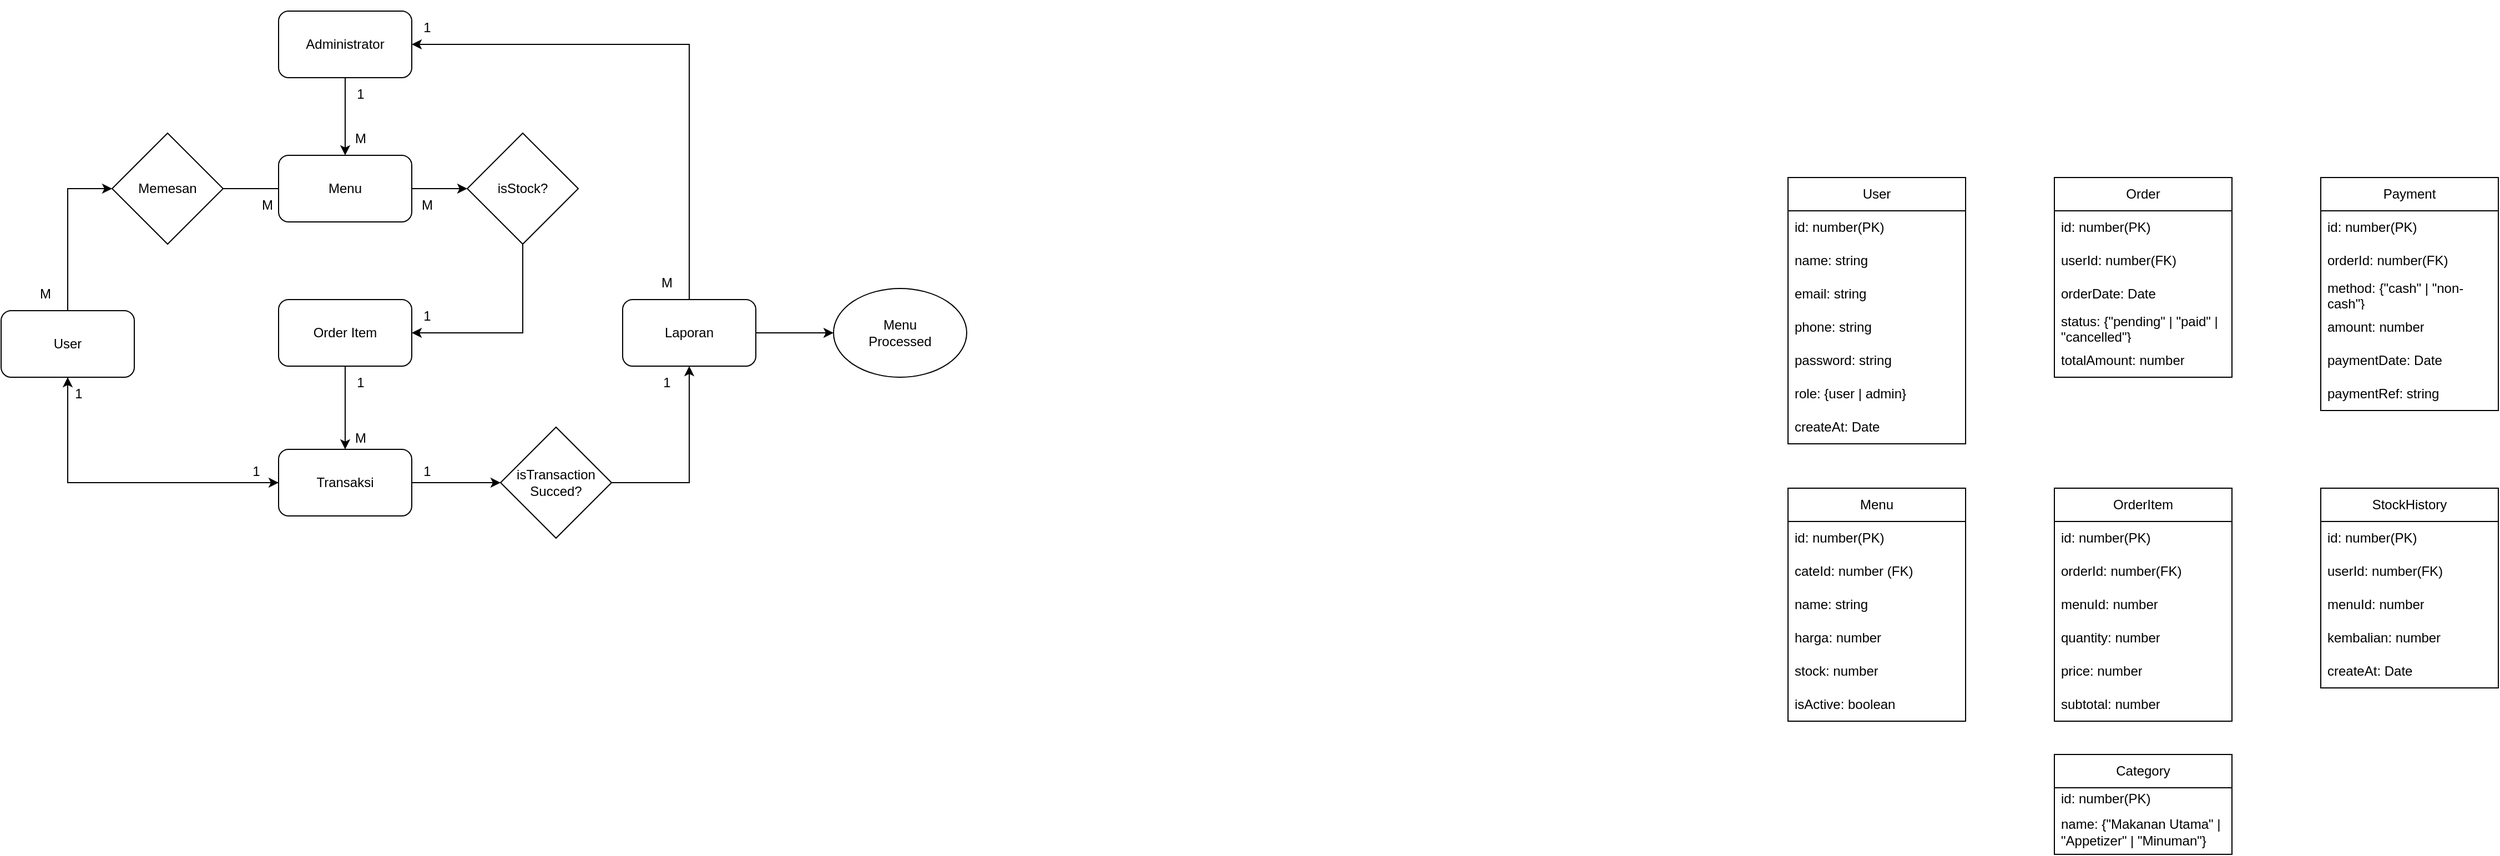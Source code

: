 <mxfile version="28.0.6">
  <diagram name="Page-1" id="51vB2u_QDRZg887AXnSR">
    <mxGraphModel dx="726" dy="952" grid="1" gridSize="10" guides="1" tooltips="1" connect="1" arrows="1" fold="1" page="1" pageScale="1" pageWidth="827" pageHeight="1169" math="0" shadow="0">
      <root>
        <mxCell id="0" />
        <mxCell id="1" parent="0" />
        <mxCell id="4FyZVL3Yt_gfwvQZV7pb-8" style="edgeStyle=orthogonalEdgeStyle;rounded=0;orthogonalLoop=1;jettySize=auto;html=1;entryX=0.5;entryY=0;entryDx=0;entryDy=0;" parent="1" source="qDjXoSYU_dlHwYHpqdUi-1" target="qDjXoSYU_dlHwYHpqdUi-4" edge="1">
          <mxGeometry relative="1" as="geometry" />
        </mxCell>
        <mxCell id="qDjXoSYU_dlHwYHpqdUi-1" value="Administrator" style="rounded=1;whiteSpace=wrap;html=1;" parent="1" vertex="1">
          <mxGeometry x="280" y="130" width="120" height="60" as="geometry" />
        </mxCell>
        <mxCell id="qDjXoSYU_dlHwYHpqdUi-5" style="edgeStyle=orthogonalEdgeStyle;rounded=0;orthogonalLoop=1;jettySize=auto;html=1;entryX=0;entryY=0.5;entryDx=0;entryDy=0;" parent="1" source="qDjXoSYU_dlHwYHpqdUi-2" target="qDjXoSYU_dlHwYHpqdUi-3" edge="1">
          <mxGeometry relative="1" as="geometry" />
        </mxCell>
        <mxCell id="4FyZVL3Yt_gfwvQZV7pb-7" style="edgeStyle=orthogonalEdgeStyle;rounded=0;orthogonalLoop=1;jettySize=auto;html=1;entryX=0;entryY=0.5;entryDx=0;entryDy=0;" parent="1" source="qDjXoSYU_dlHwYHpqdUi-2" target="qDjXoSYU_dlHwYHpqdUi-10" edge="1">
          <mxGeometry relative="1" as="geometry">
            <Array as="points">
              <mxPoint x="90" y="555" />
            </Array>
          </mxGeometry>
        </mxCell>
        <mxCell id="qDjXoSYU_dlHwYHpqdUi-2" value="User" style="rounded=1;whiteSpace=wrap;html=1;" parent="1" vertex="1">
          <mxGeometry x="30" y="400" width="120" height="60" as="geometry" />
        </mxCell>
        <mxCell id="qDjXoSYU_dlHwYHpqdUi-6" style="edgeStyle=orthogonalEdgeStyle;rounded=0;orthogonalLoop=1;jettySize=auto;html=1;entryX=0;entryY=0.5;entryDx=0;entryDy=0;" parent="1" source="qDjXoSYU_dlHwYHpqdUi-3" target="qDjXoSYU_dlHwYHpqdUi-4" edge="1">
          <mxGeometry relative="1" as="geometry">
            <Array as="points">
              <mxPoint x="300" y="290" />
              <mxPoint x="300" y="290" />
            </Array>
          </mxGeometry>
        </mxCell>
        <mxCell id="qDjXoSYU_dlHwYHpqdUi-3" value="Memesan" style="rhombus;whiteSpace=wrap;html=1;" parent="1" vertex="1">
          <mxGeometry x="130" y="240" width="100" height="100" as="geometry" />
        </mxCell>
        <mxCell id="qDjXoSYU_dlHwYHpqdUi-8" style="edgeStyle=orthogonalEdgeStyle;rounded=0;orthogonalLoop=1;jettySize=auto;html=1;" parent="1" source="qDjXoSYU_dlHwYHpqdUi-4" target="qDjXoSYU_dlHwYHpqdUi-7" edge="1">
          <mxGeometry relative="1" as="geometry" />
        </mxCell>
        <mxCell id="qDjXoSYU_dlHwYHpqdUi-4" value="Menu" style="rounded=1;whiteSpace=wrap;html=1;" parent="1" vertex="1">
          <mxGeometry x="280" y="260" width="120" height="60" as="geometry" />
        </mxCell>
        <mxCell id="4FyZVL3Yt_gfwvQZV7pb-3" style="edgeStyle=orthogonalEdgeStyle;rounded=0;orthogonalLoop=1;jettySize=auto;html=1;entryX=1;entryY=0.5;entryDx=0;entryDy=0;" parent="1" source="qDjXoSYU_dlHwYHpqdUi-7" target="4FyZVL3Yt_gfwvQZV7pb-1" edge="1">
          <mxGeometry relative="1" as="geometry">
            <Array as="points">
              <mxPoint x="500" y="420" />
            </Array>
          </mxGeometry>
        </mxCell>
        <mxCell id="qDjXoSYU_dlHwYHpqdUi-7" value="isStock?" style="rhombus;whiteSpace=wrap;html=1;" parent="1" vertex="1">
          <mxGeometry x="450" y="240" width="100" height="100" as="geometry" />
        </mxCell>
        <mxCell id="qDjXoSYU_dlHwYHpqdUi-17" style="edgeStyle=orthogonalEdgeStyle;rounded=0;orthogonalLoop=1;jettySize=auto;html=1;entryX=0;entryY=0.5;entryDx=0;entryDy=0;" parent="1" source="qDjXoSYU_dlHwYHpqdUi-10" target="qDjXoSYU_dlHwYHpqdUi-12" edge="1">
          <mxGeometry relative="1" as="geometry" />
        </mxCell>
        <mxCell id="4FyZVL3Yt_gfwvQZV7pb-5" style="edgeStyle=orthogonalEdgeStyle;rounded=0;orthogonalLoop=1;jettySize=auto;html=1;" parent="1" source="qDjXoSYU_dlHwYHpqdUi-10" target="qDjXoSYU_dlHwYHpqdUi-2" edge="1">
          <mxGeometry relative="1" as="geometry" />
        </mxCell>
        <mxCell id="qDjXoSYU_dlHwYHpqdUi-10" value="Transaksi" style="rounded=1;whiteSpace=wrap;html=1;" parent="1" vertex="1">
          <mxGeometry x="280" y="525" width="120" height="60" as="geometry" />
        </mxCell>
        <mxCell id="qDjXoSYU_dlHwYHpqdUi-19" style="edgeStyle=orthogonalEdgeStyle;rounded=0;orthogonalLoop=1;jettySize=auto;html=1;" parent="1" source="qDjXoSYU_dlHwYHpqdUi-12" target="qDjXoSYU_dlHwYHpqdUi-18" edge="1">
          <mxGeometry relative="1" as="geometry" />
        </mxCell>
        <mxCell id="qDjXoSYU_dlHwYHpqdUi-12" value="isTransaction&lt;div&gt;Succed?&lt;/div&gt;" style="rhombus;whiteSpace=wrap;html=1;" parent="1" vertex="1">
          <mxGeometry x="480" y="505" width="100" height="100" as="geometry" />
        </mxCell>
        <mxCell id="qDjXoSYU_dlHwYHpqdUi-23" style="edgeStyle=orthogonalEdgeStyle;rounded=0;orthogonalLoop=1;jettySize=auto;html=1;" parent="1" source="qDjXoSYU_dlHwYHpqdUi-18" target="qDjXoSYU_dlHwYHpqdUi-22" edge="1">
          <mxGeometry relative="1" as="geometry" />
        </mxCell>
        <mxCell id="4FyZVL3Yt_gfwvQZV7pb-10" style="edgeStyle=orthogonalEdgeStyle;rounded=0;orthogonalLoop=1;jettySize=auto;html=1;entryX=1;entryY=0.5;entryDx=0;entryDy=0;" parent="1" source="qDjXoSYU_dlHwYHpqdUi-18" target="qDjXoSYU_dlHwYHpqdUi-1" edge="1">
          <mxGeometry relative="1" as="geometry">
            <Array as="points">
              <mxPoint x="650" y="160" />
            </Array>
          </mxGeometry>
        </mxCell>
        <mxCell id="qDjXoSYU_dlHwYHpqdUi-18" value="Laporan" style="rounded=1;whiteSpace=wrap;html=1;" parent="1" vertex="1">
          <mxGeometry x="590" y="390" width="120" height="60" as="geometry" />
        </mxCell>
        <mxCell id="qDjXoSYU_dlHwYHpqdUi-22" value="Menu&lt;div&gt;Processed&lt;/div&gt;" style="ellipse;whiteSpace=wrap;html=1;" parent="1" vertex="1">
          <mxGeometry x="780" y="380" width="120" height="80" as="geometry" />
        </mxCell>
        <mxCell id="4FyZVL3Yt_gfwvQZV7pb-4" style="edgeStyle=orthogonalEdgeStyle;rounded=0;orthogonalLoop=1;jettySize=auto;html=1;entryX=0.5;entryY=0;entryDx=0;entryDy=0;" parent="1" source="4FyZVL3Yt_gfwvQZV7pb-1" target="qDjXoSYU_dlHwYHpqdUi-10" edge="1">
          <mxGeometry relative="1" as="geometry" />
        </mxCell>
        <mxCell id="4FyZVL3Yt_gfwvQZV7pb-1" value="Order Item" style="rounded=1;whiteSpace=wrap;html=1;" parent="1" vertex="1">
          <mxGeometry x="280" y="390" width="120" height="60" as="geometry" />
        </mxCell>
        <mxCell id="4FyZVL3Yt_gfwvQZV7pb-11" value="M" style="text;html=1;align=center;verticalAlign=middle;whiteSpace=wrap;rounded=0;" parent="1" vertex="1">
          <mxGeometry x="40" y="360" width="60" height="50" as="geometry" />
        </mxCell>
        <mxCell id="4FyZVL3Yt_gfwvQZV7pb-12" value="M" style="text;html=1;align=center;verticalAlign=middle;whiteSpace=wrap;rounded=0;" parent="1" vertex="1">
          <mxGeometry x="384" y="280" width="60" height="50" as="geometry" />
        </mxCell>
        <mxCell id="4FyZVL3Yt_gfwvQZV7pb-13" value="1" style="text;html=1;align=center;verticalAlign=middle;whiteSpace=wrap;rounded=0;" parent="1" vertex="1">
          <mxGeometry x="384" y="380" width="60" height="50" as="geometry" />
        </mxCell>
        <mxCell id="4FyZVL3Yt_gfwvQZV7pb-14" value="1" style="text;html=1;align=center;verticalAlign=middle;whiteSpace=wrap;rounded=0;" parent="1" vertex="1">
          <mxGeometry x="324" y="440" width="60" height="50" as="geometry" />
        </mxCell>
        <mxCell id="4FyZVL3Yt_gfwvQZV7pb-15" value="M" style="text;html=1;align=center;verticalAlign=middle;whiteSpace=wrap;rounded=0;" parent="1" vertex="1">
          <mxGeometry x="324" y="490" width="60" height="50" as="geometry" />
        </mxCell>
        <mxCell id="4FyZVL3Yt_gfwvQZV7pb-16" value="1" style="text;html=1;align=center;verticalAlign=middle;whiteSpace=wrap;rounded=0;" parent="1" vertex="1">
          <mxGeometry x="384" y="520" width="60" height="50" as="geometry" />
        </mxCell>
        <mxCell id="4FyZVL3Yt_gfwvQZV7pb-17" value="M" style="text;html=1;align=center;verticalAlign=middle;whiteSpace=wrap;rounded=0;" parent="1" vertex="1">
          <mxGeometry x="600" y="350" width="60" height="50" as="geometry" />
        </mxCell>
        <mxCell id="4FyZVL3Yt_gfwvQZV7pb-18" value="1" style="text;html=1;align=center;verticalAlign=middle;whiteSpace=wrap;rounded=0;" parent="1" vertex="1">
          <mxGeometry x="384" y="120" width="60" height="50" as="geometry" />
        </mxCell>
        <mxCell id="4FyZVL3Yt_gfwvQZV7pb-19" value="1" style="text;html=1;align=center;verticalAlign=middle;whiteSpace=wrap;rounded=0;" parent="1" vertex="1">
          <mxGeometry x="324" y="180" width="60" height="50" as="geometry" />
        </mxCell>
        <mxCell id="4FyZVL3Yt_gfwvQZV7pb-20" value="M" style="text;html=1;align=center;verticalAlign=middle;whiteSpace=wrap;rounded=0;" parent="1" vertex="1">
          <mxGeometry x="324" y="220" width="60" height="50" as="geometry" />
        </mxCell>
        <mxCell id="4FyZVL3Yt_gfwvQZV7pb-21" value="M" style="text;html=1;align=center;verticalAlign=middle;whiteSpace=wrap;rounded=0;" parent="1" vertex="1">
          <mxGeometry x="240" y="280" width="60" height="50" as="geometry" />
        </mxCell>
        <mxCell id="4FyZVL3Yt_gfwvQZV7pb-22" value="1" style="text;html=1;align=center;verticalAlign=middle;whiteSpace=wrap;rounded=0;" parent="1" vertex="1">
          <mxGeometry x="230" y="520" width="60" height="50" as="geometry" />
        </mxCell>
        <mxCell id="4FyZVL3Yt_gfwvQZV7pb-23" value="1" style="text;html=1;align=center;verticalAlign=middle;whiteSpace=wrap;rounded=0;" parent="1" vertex="1">
          <mxGeometry x="70" y="450" width="60" height="50" as="geometry" />
        </mxCell>
        <mxCell id="4FyZVL3Yt_gfwvQZV7pb-24" value="1" style="text;html=1;align=center;verticalAlign=middle;whiteSpace=wrap;rounded=0;" parent="1" vertex="1">
          <mxGeometry x="600" y="440" width="60" height="50" as="geometry" />
        </mxCell>
        <mxCell id="4FyZVL3Yt_gfwvQZV7pb-25" value="User" style="swimlane;fontStyle=0;childLayout=stackLayout;horizontal=1;startSize=30;horizontalStack=0;resizeParent=1;resizeParentMax=0;resizeLast=0;collapsible=1;marginBottom=0;whiteSpace=wrap;html=1;" parent="1" vertex="1">
          <mxGeometry x="1640" y="280" width="160" height="240" as="geometry" />
        </mxCell>
        <mxCell id="4FyZVL3Yt_gfwvQZV7pb-26" value="id: number(PK)" style="text;strokeColor=none;fillColor=none;align=left;verticalAlign=middle;spacingLeft=4;spacingRight=4;overflow=hidden;points=[[0,0.5],[1,0.5]];portConstraint=eastwest;rotatable=0;whiteSpace=wrap;html=1;" parent="4FyZVL3Yt_gfwvQZV7pb-25" vertex="1">
          <mxGeometry y="30" width="160" height="30" as="geometry" />
        </mxCell>
        <mxCell id="4FyZVL3Yt_gfwvQZV7pb-27" value="name: string" style="text;strokeColor=none;fillColor=none;align=left;verticalAlign=middle;spacingLeft=4;spacingRight=4;overflow=hidden;points=[[0,0.5],[1,0.5]];portConstraint=eastwest;rotatable=0;whiteSpace=wrap;html=1;" parent="4FyZVL3Yt_gfwvQZV7pb-25" vertex="1">
          <mxGeometry y="60" width="160" height="30" as="geometry" />
        </mxCell>
        <mxCell id="4FyZVL3Yt_gfwvQZV7pb-28" value="email: string" style="text;strokeColor=none;fillColor=none;align=left;verticalAlign=middle;spacingLeft=4;spacingRight=4;overflow=hidden;points=[[0,0.5],[1,0.5]];portConstraint=eastwest;rotatable=0;whiteSpace=wrap;html=1;" parent="4FyZVL3Yt_gfwvQZV7pb-25" vertex="1">
          <mxGeometry y="90" width="160" height="30" as="geometry" />
        </mxCell>
        <mxCell id="4FyZVL3Yt_gfwvQZV7pb-29" value="phone: string" style="text;strokeColor=none;fillColor=none;align=left;verticalAlign=middle;spacingLeft=4;spacingRight=4;overflow=hidden;points=[[0,0.5],[1,0.5]];portConstraint=eastwest;rotatable=0;whiteSpace=wrap;html=1;" parent="4FyZVL3Yt_gfwvQZV7pb-25" vertex="1">
          <mxGeometry y="120" width="160" height="30" as="geometry" />
        </mxCell>
        <mxCell id="4FyZVL3Yt_gfwvQZV7pb-31" value="password: string" style="text;strokeColor=none;fillColor=none;align=left;verticalAlign=middle;spacingLeft=4;spacingRight=4;overflow=hidden;points=[[0,0.5],[1,0.5]];portConstraint=eastwest;rotatable=0;whiteSpace=wrap;html=1;" parent="4FyZVL3Yt_gfwvQZV7pb-25" vertex="1">
          <mxGeometry y="150" width="160" height="30" as="geometry" />
        </mxCell>
        <mxCell id="Lh_mMJhuWxPinuCksmvQ-1" value="role: {user | admin}" style="text;strokeColor=none;fillColor=none;align=left;verticalAlign=middle;spacingLeft=4;spacingRight=4;overflow=hidden;points=[[0,0.5],[1,0.5]];portConstraint=eastwest;rotatable=0;whiteSpace=wrap;html=1;" vertex="1" parent="4FyZVL3Yt_gfwvQZV7pb-25">
          <mxGeometry y="180" width="160" height="30" as="geometry" />
        </mxCell>
        <mxCell id="Lh_mMJhuWxPinuCksmvQ-2" value="createAt: Date" style="text;strokeColor=none;fillColor=none;align=left;verticalAlign=middle;spacingLeft=4;spacingRight=4;overflow=hidden;points=[[0,0.5],[1,0.5]];portConstraint=eastwest;rotatable=0;whiteSpace=wrap;html=1;" vertex="1" parent="4FyZVL3Yt_gfwvQZV7pb-25">
          <mxGeometry y="210" width="160" height="30" as="geometry" />
        </mxCell>
        <mxCell id="4FyZVL3Yt_gfwvQZV7pb-32" value="Menu" style="swimlane;fontStyle=0;childLayout=stackLayout;horizontal=1;startSize=30;horizontalStack=0;resizeParent=1;resizeParentMax=0;resizeLast=0;collapsible=1;marginBottom=0;whiteSpace=wrap;html=1;" parent="1" vertex="1">
          <mxGeometry x="1640" y="560" width="160" height="210" as="geometry" />
        </mxCell>
        <mxCell id="4FyZVL3Yt_gfwvQZV7pb-33" value="id: number(PK)" style="text;strokeColor=none;fillColor=none;align=left;verticalAlign=middle;spacingLeft=4;spacingRight=4;overflow=hidden;points=[[0,0.5],[1,0.5]];portConstraint=eastwest;rotatable=0;whiteSpace=wrap;html=1;" parent="4FyZVL3Yt_gfwvQZV7pb-32" vertex="1">
          <mxGeometry y="30" width="160" height="30" as="geometry" />
        </mxCell>
        <mxCell id="4FyZVL3Yt_gfwvQZV7pb-34" value="cateId: number (FK)" style="text;strokeColor=none;fillColor=none;align=left;verticalAlign=middle;spacingLeft=4;spacingRight=4;overflow=hidden;points=[[0,0.5],[1,0.5]];portConstraint=eastwest;rotatable=0;whiteSpace=wrap;html=1;" parent="4FyZVL3Yt_gfwvQZV7pb-32" vertex="1">
          <mxGeometry y="60" width="160" height="30" as="geometry" />
        </mxCell>
        <mxCell id="4FyZVL3Yt_gfwvQZV7pb-35" value="name: string" style="text;strokeColor=none;fillColor=none;align=left;verticalAlign=middle;spacingLeft=4;spacingRight=4;overflow=hidden;points=[[0,0.5],[1,0.5]];portConstraint=eastwest;rotatable=0;whiteSpace=wrap;html=1;" parent="4FyZVL3Yt_gfwvQZV7pb-32" vertex="1">
          <mxGeometry y="90" width="160" height="30" as="geometry" />
        </mxCell>
        <mxCell id="4FyZVL3Yt_gfwvQZV7pb-36" value="harga: number" style="text;strokeColor=none;fillColor=none;align=left;verticalAlign=middle;spacingLeft=4;spacingRight=4;overflow=hidden;points=[[0,0.5],[1,0.5]];portConstraint=eastwest;rotatable=0;whiteSpace=wrap;html=1;" parent="4FyZVL3Yt_gfwvQZV7pb-32" vertex="1">
          <mxGeometry y="120" width="160" height="30" as="geometry" />
        </mxCell>
        <mxCell id="4FyZVL3Yt_gfwvQZV7pb-37" value="stock: number" style="text;strokeColor=none;fillColor=none;align=left;verticalAlign=middle;spacingLeft=4;spacingRight=4;overflow=hidden;points=[[0,0.5],[1,0.5]];portConstraint=eastwest;rotatable=0;whiteSpace=wrap;html=1;" parent="4FyZVL3Yt_gfwvQZV7pb-32" vertex="1">
          <mxGeometry y="150" width="160" height="30" as="geometry" />
        </mxCell>
        <mxCell id="Lh_mMJhuWxPinuCksmvQ-8" value="isActive: boolean" style="text;strokeColor=none;fillColor=none;align=left;verticalAlign=middle;spacingLeft=4;spacingRight=4;overflow=hidden;points=[[0,0.5],[1,0.5]];portConstraint=eastwest;rotatable=0;whiteSpace=wrap;html=1;" vertex="1" parent="4FyZVL3Yt_gfwvQZV7pb-32">
          <mxGeometry y="180" width="160" height="30" as="geometry" />
        </mxCell>
        <mxCell id="4FyZVL3Yt_gfwvQZV7pb-38" value="Order" style="swimlane;fontStyle=0;childLayout=stackLayout;horizontal=1;startSize=30;horizontalStack=0;resizeParent=1;resizeParentMax=0;resizeLast=0;collapsible=1;marginBottom=0;whiteSpace=wrap;html=1;" parent="1" vertex="1">
          <mxGeometry x="1880" y="280" width="160" height="180" as="geometry" />
        </mxCell>
        <mxCell id="4FyZVL3Yt_gfwvQZV7pb-39" value="id: number(PK)" style="text;strokeColor=none;fillColor=none;align=left;verticalAlign=middle;spacingLeft=4;spacingRight=4;overflow=hidden;points=[[0,0.5],[1,0.5]];portConstraint=eastwest;rotatable=0;whiteSpace=wrap;html=1;" parent="4FyZVL3Yt_gfwvQZV7pb-38" vertex="1">
          <mxGeometry y="30" width="160" height="30" as="geometry" />
        </mxCell>
        <mxCell id="4FyZVL3Yt_gfwvQZV7pb-40" value="userId: number(FK)" style="text;strokeColor=none;fillColor=none;align=left;verticalAlign=middle;spacingLeft=4;spacingRight=4;overflow=hidden;points=[[0,0.5],[1,0.5]];portConstraint=eastwest;rotatable=0;whiteSpace=wrap;html=1;" parent="4FyZVL3Yt_gfwvQZV7pb-38" vertex="1">
          <mxGeometry y="60" width="160" height="30" as="geometry" />
        </mxCell>
        <mxCell id="4FyZVL3Yt_gfwvQZV7pb-41" value="orderDate: Date" style="text;strokeColor=none;fillColor=none;align=left;verticalAlign=middle;spacingLeft=4;spacingRight=4;overflow=hidden;points=[[0,0.5],[1,0.5]];portConstraint=eastwest;rotatable=0;whiteSpace=wrap;html=1;" parent="4FyZVL3Yt_gfwvQZV7pb-38" vertex="1">
          <mxGeometry y="90" width="160" height="30" as="geometry" />
        </mxCell>
        <mxCell id="4FyZVL3Yt_gfwvQZV7pb-42" value="status: {&quot;pending&quot; | &quot;paid&quot; | &quot;cancelled&quot;}" style="text;strokeColor=none;fillColor=none;align=left;verticalAlign=middle;spacingLeft=4;spacingRight=4;overflow=hidden;points=[[0,0.5],[1,0.5]];portConstraint=eastwest;rotatable=0;whiteSpace=wrap;html=1;" parent="4FyZVL3Yt_gfwvQZV7pb-38" vertex="1">
          <mxGeometry y="120" width="160" height="30" as="geometry" />
        </mxCell>
        <mxCell id="Lh_mMJhuWxPinuCksmvQ-16" value="totalAmount: number" style="text;strokeColor=none;fillColor=none;align=left;verticalAlign=middle;spacingLeft=4;spacingRight=4;overflow=hidden;points=[[0,0.5],[1,0.5]];portConstraint=eastwest;rotatable=0;whiteSpace=wrap;html=1;" vertex="1" parent="4FyZVL3Yt_gfwvQZV7pb-38">
          <mxGeometry y="150" width="160" height="30" as="geometry" />
        </mxCell>
        <mxCell id="4FyZVL3Yt_gfwvQZV7pb-44" value="Payment" style="swimlane;fontStyle=0;childLayout=stackLayout;horizontal=1;startSize=30;horizontalStack=0;resizeParent=1;resizeParentMax=0;resizeLast=0;collapsible=1;marginBottom=0;whiteSpace=wrap;html=1;" parent="1" vertex="1">
          <mxGeometry x="2120" y="280" width="160" height="210" as="geometry" />
        </mxCell>
        <mxCell id="4FyZVL3Yt_gfwvQZV7pb-45" value="id: number(PK)" style="text;strokeColor=none;fillColor=none;align=left;verticalAlign=middle;spacingLeft=4;spacingRight=4;overflow=hidden;points=[[0,0.5],[1,0.5]];portConstraint=eastwest;rotatable=0;whiteSpace=wrap;html=1;" parent="4FyZVL3Yt_gfwvQZV7pb-44" vertex="1">
          <mxGeometry y="30" width="160" height="30" as="geometry" />
        </mxCell>
        <mxCell id="4FyZVL3Yt_gfwvQZV7pb-46" value="orderId: number(FK)" style="text;strokeColor=none;fillColor=none;align=left;verticalAlign=middle;spacingLeft=4;spacingRight=4;overflow=hidden;points=[[0,0.5],[1,0.5]];portConstraint=eastwest;rotatable=0;whiteSpace=wrap;html=1;" parent="4FyZVL3Yt_gfwvQZV7pb-44" vertex="1">
          <mxGeometry y="60" width="160" height="30" as="geometry" />
        </mxCell>
        <mxCell id="4FyZVL3Yt_gfwvQZV7pb-47" value="method: {&quot;cash&quot; | &quot;non-cash&quot;}" style="text;strokeColor=none;fillColor=none;align=left;verticalAlign=middle;spacingLeft=4;spacingRight=4;overflow=hidden;points=[[0,0.5],[1,0.5]];portConstraint=eastwest;rotatable=0;whiteSpace=wrap;html=1;" parent="4FyZVL3Yt_gfwvQZV7pb-44" vertex="1">
          <mxGeometry y="90" width="160" height="30" as="geometry" />
        </mxCell>
        <mxCell id="4FyZVL3Yt_gfwvQZV7pb-48" value="amount: number" style="text;strokeColor=none;fillColor=none;align=left;verticalAlign=middle;spacingLeft=4;spacingRight=4;overflow=hidden;points=[[0,0.5],[1,0.5]];portConstraint=eastwest;rotatable=0;whiteSpace=wrap;html=1;" parent="4FyZVL3Yt_gfwvQZV7pb-44" vertex="1">
          <mxGeometry y="120" width="160" height="30" as="geometry" />
        </mxCell>
        <mxCell id="4FyZVL3Yt_gfwvQZV7pb-49" value="paymentDate: Date" style="text;strokeColor=none;fillColor=none;align=left;verticalAlign=middle;spacingLeft=4;spacingRight=4;overflow=hidden;points=[[0,0.5],[1,0.5]];portConstraint=eastwest;rotatable=0;whiteSpace=wrap;html=1;" parent="4FyZVL3Yt_gfwvQZV7pb-44" vertex="1">
          <mxGeometry y="150" width="160" height="30" as="geometry" />
        </mxCell>
        <mxCell id="4FyZVL3Yt_gfwvQZV7pb-50" value="paymentRef: string" style="text;strokeColor=none;fillColor=none;align=left;verticalAlign=middle;spacingLeft=4;spacingRight=4;overflow=hidden;points=[[0,0.5],[1,0.5]];portConstraint=eastwest;rotatable=0;whiteSpace=wrap;html=1;" parent="4FyZVL3Yt_gfwvQZV7pb-44" vertex="1">
          <mxGeometry y="180" width="160" height="30" as="geometry" />
        </mxCell>
        <mxCell id="4FyZVL3Yt_gfwvQZV7pb-53" value="StockHistory" style="swimlane;fontStyle=0;childLayout=stackLayout;horizontal=1;startSize=30;horizontalStack=0;resizeParent=1;resizeParentMax=0;resizeLast=0;collapsible=1;marginBottom=0;whiteSpace=wrap;html=1;" parent="1" vertex="1">
          <mxGeometry x="2120" y="560" width="160" height="180" as="geometry" />
        </mxCell>
        <mxCell id="4FyZVL3Yt_gfwvQZV7pb-54" value="id: number(PK)" style="text;strokeColor=none;fillColor=none;align=left;verticalAlign=middle;spacingLeft=4;spacingRight=4;overflow=hidden;points=[[0,0.5],[1,0.5]];portConstraint=eastwest;rotatable=0;whiteSpace=wrap;html=1;" parent="4FyZVL3Yt_gfwvQZV7pb-53" vertex="1">
          <mxGeometry y="30" width="160" height="30" as="geometry" />
        </mxCell>
        <mxCell id="4FyZVL3Yt_gfwvQZV7pb-57" value="userId: number(FK)" style="text;strokeColor=none;fillColor=none;align=left;verticalAlign=middle;spacingLeft=4;spacingRight=4;overflow=hidden;points=[[0,0.5],[1,0.5]];portConstraint=eastwest;rotatable=0;whiteSpace=wrap;html=1;" parent="4FyZVL3Yt_gfwvQZV7pb-53" vertex="1">
          <mxGeometry y="60" width="160" height="30" as="geometry" />
        </mxCell>
        <mxCell id="4FyZVL3Yt_gfwvQZV7pb-55" value="menuId: number" style="text;strokeColor=none;fillColor=none;align=left;verticalAlign=middle;spacingLeft=4;spacingRight=4;overflow=hidden;points=[[0,0.5],[1,0.5]];portConstraint=eastwest;rotatable=0;whiteSpace=wrap;html=1;" parent="4FyZVL3Yt_gfwvQZV7pb-53" vertex="1">
          <mxGeometry y="90" width="160" height="30" as="geometry" />
        </mxCell>
        <mxCell id="4FyZVL3Yt_gfwvQZV7pb-56" value="kembalian: number" style="text;strokeColor=none;fillColor=none;align=left;verticalAlign=middle;spacingLeft=4;spacingRight=4;overflow=hidden;points=[[0,0.5],[1,0.5]];portConstraint=eastwest;rotatable=0;whiteSpace=wrap;html=1;" parent="4FyZVL3Yt_gfwvQZV7pb-53" vertex="1">
          <mxGeometry y="120" width="160" height="30" as="geometry" />
        </mxCell>
        <mxCell id="4FyZVL3Yt_gfwvQZV7pb-58" value="createAt: Date" style="text;strokeColor=none;fillColor=none;align=left;verticalAlign=middle;spacingLeft=4;spacingRight=4;overflow=hidden;points=[[0,0.5],[1,0.5]];portConstraint=eastwest;rotatable=0;whiteSpace=wrap;html=1;" parent="4FyZVL3Yt_gfwvQZV7pb-53" vertex="1">
          <mxGeometry y="150" width="160" height="30" as="geometry" />
        </mxCell>
        <mxCell id="Lh_mMJhuWxPinuCksmvQ-3" value="Category" style="swimlane;fontStyle=0;childLayout=stackLayout;horizontal=1;startSize=30;horizontalStack=0;resizeParent=1;resizeParentMax=0;resizeLast=0;collapsible=1;marginBottom=0;whiteSpace=wrap;html=1;" vertex="1" parent="1">
          <mxGeometry x="1880" y="800" width="160" height="90" as="geometry" />
        </mxCell>
        <mxCell id="Lh_mMJhuWxPinuCksmvQ-4" value="id: number(PK)" style="text;strokeColor=none;fillColor=none;align=left;verticalAlign=middle;spacingLeft=4;spacingRight=4;overflow=hidden;points=[[0,0.5],[1,0.5]];portConstraint=eastwest;rotatable=0;whiteSpace=wrap;html=1;" vertex="1" parent="Lh_mMJhuWxPinuCksmvQ-3">
          <mxGeometry y="30" width="160" height="20" as="geometry" />
        </mxCell>
        <mxCell id="Lh_mMJhuWxPinuCksmvQ-5" value="name: {&quot;Makanan Utama&quot; | &quot;Appetizer&quot; | &quot;Minuman&quot;}" style="text;strokeColor=none;fillColor=none;align=left;verticalAlign=middle;spacingLeft=4;spacingRight=4;overflow=hidden;points=[[0,0.5],[1,0.5]];portConstraint=eastwest;rotatable=0;whiteSpace=wrap;html=1;" vertex="1" parent="Lh_mMJhuWxPinuCksmvQ-3">
          <mxGeometry y="50" width="160" height="40" as="geometry" />
        </mxCell>
        <mxCell id="Lh_mMJhuWxPinuCksmvQ-10" value="OrderItem" style="swimlane;fontStyle=0;childLayout=stackLayout;horizontal=1;startSize=30;horizontalStack=0;resizeParent=1;resizeParentMax=0;resizeLast=0;collapsible=1;marginBottom=0;whiteSpace=wrap;html=1;" vertex="1" parent="1">
          <mxGeometry x="1880" y="560" width="160" height="210" as="geometry" />
        </mxCell>
        <mxCell id="Lh_mMJhuWxPinuCksmvQ-11" value="id: number(PK)" style="text;strokeColor=none;fillColor=none;align=left;verticalAlign=middle;spacingLeft=4;spacingRight=4;overflow=hidden;points=[[0,0.5],[1,0.5]];portConstraint=eastwest;rotatable=0;whiteSpace=wrap;html=1;" vertex="1" parent="Lh_mMJhuWxPinuCksmvQ-10">
          <mxGeometry y="30" width="160" height="30" as="geometry" />
        </mxCell>
        <mxCell id="Lh_mMJhuWxPinuCksmvQ-12" value="orderId: number(FK)" style="text;strokeColor=none;fillColor=none;align=left;verticalAlign=middle;spacingLeft=4;spacingRight=4;overflow=hidden;points=[[0,0.5],[1,0.5]];portConstraint=eastwest;rotatable=0;whiteSpace=wrap;html=1;" vertex="1" parent="Lh_mMJhuWxPinuCksmvQ-10">
          <mxGeometry y="60" width="160" height="30" as="geometry" />
        </mxCell>
        <mxCell id="Lh_mMJhuWxPinuCksmvQ-13" value="menuId: number" style="text;strokeColor=none;fillColor=none;align=left;verticalAlign=middle;spacingLeft=4;spacingRight=4;overflow=hidden;points=[[0,0.5],[1,0.5]];portConstraint=eastwest;rotatable=0;whiteSpace=wrap;html=1;" vertex="1" parent="Lh_mMJhuWxPinuCksmvQ-10">
          <mxGeometry y="90" width="160" height="30" as="geometry" />
        </mxCell>
        <mxCell id="Lh_mMJhuWxPinuCksmvQ-14" value="quantity: number" style="text;strokeColor=none;fillColor=none;align=left;verticalAlign=middle;spacingLeft=4;spacingRight=4;overflow=hidden;points=[[0,0.5],[1,0.5]];portConstraint=eastwest;rotatable=0;whiteSpace=wrap;html=1;" vertex="1" parent="Lh_mMJhuWxPinuCksmvQ-10">
          <mxGeometry y="120" width="160" height="30" as="geometry" />
        </mxCell>
        <mxCell id="Lh_mMJhuWxPinuCksmvQ-18" value="price: number" style="text;strokeColor=none;fillColor=none;align=left;verticalAlign=middle;spacingLeft=4;spacingRight=4;overflow=hidden;points=[[0,0.5],[1,0.5]];portConstraint=eastwest;rotatable=0;whiteSpace=wrap;html=1;" vertex="1" parent="Lh_mMJhuWxPinuCksmvQ-10">
          <mxGeometry y="150" width="160" height="30" as="geometry" />
        </mxCell>
        <mxCell id="Lh_mMJhuWxPinuCksmvQ-15" value="subtotal: number" style="text;strokeColor=none;fillColor=none;align=left;verticalAlign=middle;spacingLeft=4;spacingRight=4;overflow=hidden;points=[[0,0.5],[1,0.5]];portConstraint=eastwest;rotatable=0;whiteSpace=wrap;html=1;" vertex="1" parent="Lh_mMJhuWxPinuCksmvQ-10">
          <mxGeometry y="180" width="160" height="30" as="geometry" />
        </mxCell>
      </root>
    </mxGraphModel>
  </diagram>
</mxfile>
